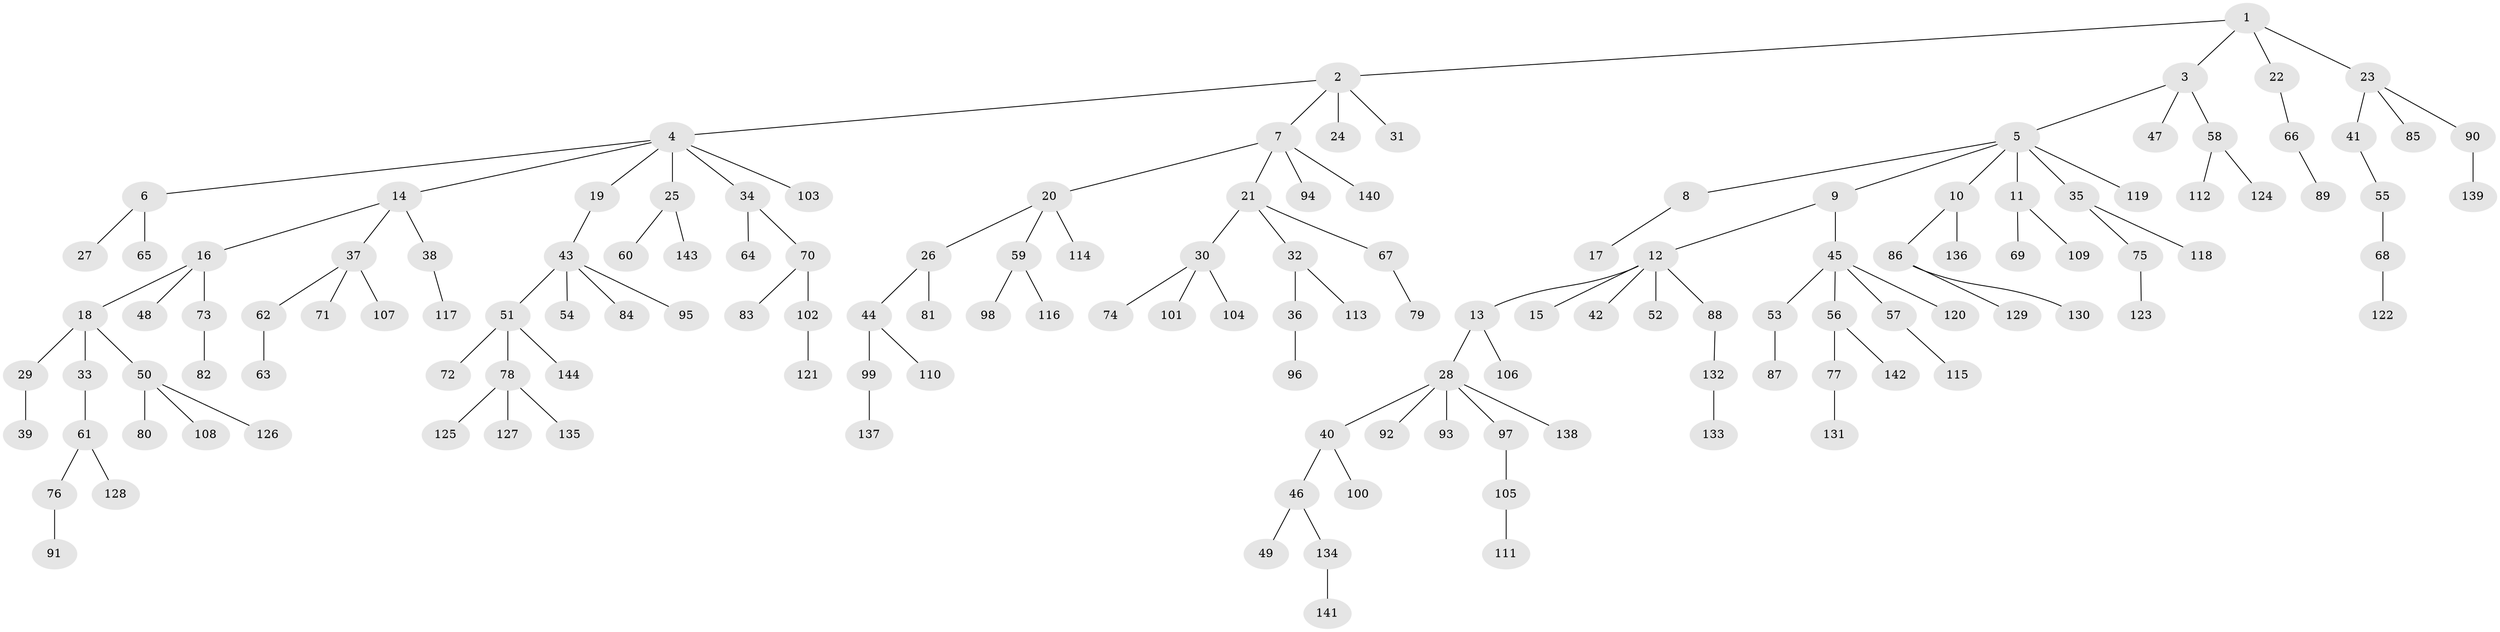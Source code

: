 // coarse degree distribution, {4: 0.08, 3: 0.1, 7: 0.02, 8: 0.01, 2: 0.17, 5: 0.02, 1: 0.58, 6: 0.02}
// Generated by graph-tools (version 1.1) at 2025/24/03/03/25 07:24:08]
// undirected, 144 vertices, 143 edges
graph export_dot {
graph [start="1"]
  node [color=gray90,style=filled];
  1;
  2;
  3;
  4;
  5;
  6;
  7;
  8;
  9;
  10;
  11;
  12;
  13;
  14;
  15;
  16;
  17;
  18;
  19;
  20;
  21;
  22;
  23;
  24;
  25;
  26;
  27;
  28;
  29;
  30;
  31;
  32;
  33;
  34;
  35;
  36;
  37;
  38;
  39;
  40;
  41;
  42;
  43;
  44;
  45;
  46;
  47;
  48;
  49;
  50;
  51;
  52;
  53;
  54;
  55;
  56;
  57;
  58;
  59;
  60;
  61;
  62;
  63;
  64;
  65;
  66;
  67;
  68;
  69;
  70;
  71;
  72;
  73;
  74;
  75;
  76;
  77;
  78;
  79;
  80;
  81;
  82;
  83;
  84;
  85;
  86;
  87;
  88;
  89;
  90;
  91;
  92;
  93;
  94;
  95;
  96;
  97;
  98;
  99;
  100;
  101;
  102;
  103;
  104;
  105;
  106;
  107;
  108;
  109;
  110;
  111;
  112;
  113;
  114;
  115;
  116;
  117;
  118;
  119;
  120;
  121;
  122;
  123;
  124;
  125;
  126;
  127;
  128;
  129;
  130;
  131;
  132;
  133;
  134;
  135;
  136;
  137;
  138;
  139;
  140;
  141;
  142;
  143;
  144;
  1 -- 2;
  1 -- 3;
  1 -- 22;
  1 -- 23;
  2 -- 4;
  2 -- 7;
  2 -- 24;
  2 -- 31;
  3 -- 5;
  3 -- 47;
  3 -- 58;
  4 -- 6;
  4 -- 14;
  4 -- 19;
  4 -- 25;
  4 -- 34;
  4 -- 103;
  5 -- 8;
  5 -- 9;
  5 -- 10;
  5 -- 11;
  5 -- 35;
  5 -- 119;
  6 -- 27;
  6 -- 65;
  7 -- 20;
  7 -- 21;
  7 -- 94;
  7 -- 140;
  8 -- 17;
  9 -- 12;
  9 -- 45;
  10 -- 86;
  10 -- 136;
  11 -- 69;
  11 -- 109;
  12 -- 13;
  12 -- 15;
  12 -- 42;
  12 -- 52;
  12 -- 88;
  13 -- 28;
  13 -- 106;
  14 -- 16;
  14 -- 37;
  14 -- 38;
  16 -- 18;
  16 -- 48;
  16 -- 73;
  18 -- 29;
  18 -- 33;
  18 -- 50;
  19 -- 43;
  20 -- 26;
  20 -- 59;
  20 -- 114;
  21 -- 30;
  21 -- 32;
  21 -- 67;
  22 -- 66;
  23 -- 41;
  23 -- 85;
  23 -- 90;
  25 -- 60;
  25 -- 143;
  26 -- 44;
  26 -- 81;
  28 -- 40;
  28 -- 92;
  28 -- 93;
  28 -- 97;
  28 -- 138;
  29 -- 39;
  30 -- 74;
  30 -- 101;
  30 -- 104;
  32 -- 36;
  32 -- 113;
  33 -- 61;
  34 -- 64;
  34 -- 70;
  35 -- 75;
  35 -- 118;
  36 -- 96;
  37 -- 62;
  37 -- 71;
  37 -- 107;
  38 -- 117;
  40 -- 46;
  40 -- 100;
  41 -- 55;
  43 -- 51;
  43 -- 54;
  43 -- 84;
  43 -- 95;
  44 -- 99;
  44 -- 110;
  45 -- 53;
  45 -- 56;
  45 -- 57;
  45 -- 120;
  46 -- 49;
  46 -- 134;
  50 -- 80;
  50 -- 108;
  50 -- 126;
  51 -- 72;
  51 -- 78;
  51 -- 144;
  53 -- 87;
  55 -- 68;
  56 -- 77;
  56 -- 142;
  57 -- 115;
  58 -- 112;
  58 -- 124;
  59 -- 98;
  59 -- 116;
  61 -- 76;
  61 -- 128;
  62 -- 63;
  66 -- 89;
  67 -- 79;
  68 -- 122;
  70 -- 83;
  70 -- 102;
  73 -- 82;
  75 -- 123;
  76 -- 91;
  77 -- 131;
  78 -- 125;
  78 -- 127;
  78 -- 135;
  86 -- 129;
  86 -- 130;
  88 -- 132;
  90 -- 139;
  97 -- 105;
  99 -- 137;
  102 -- 121;
  105 -- 111;
  132 -- 133;
  134 -- 141;
}
